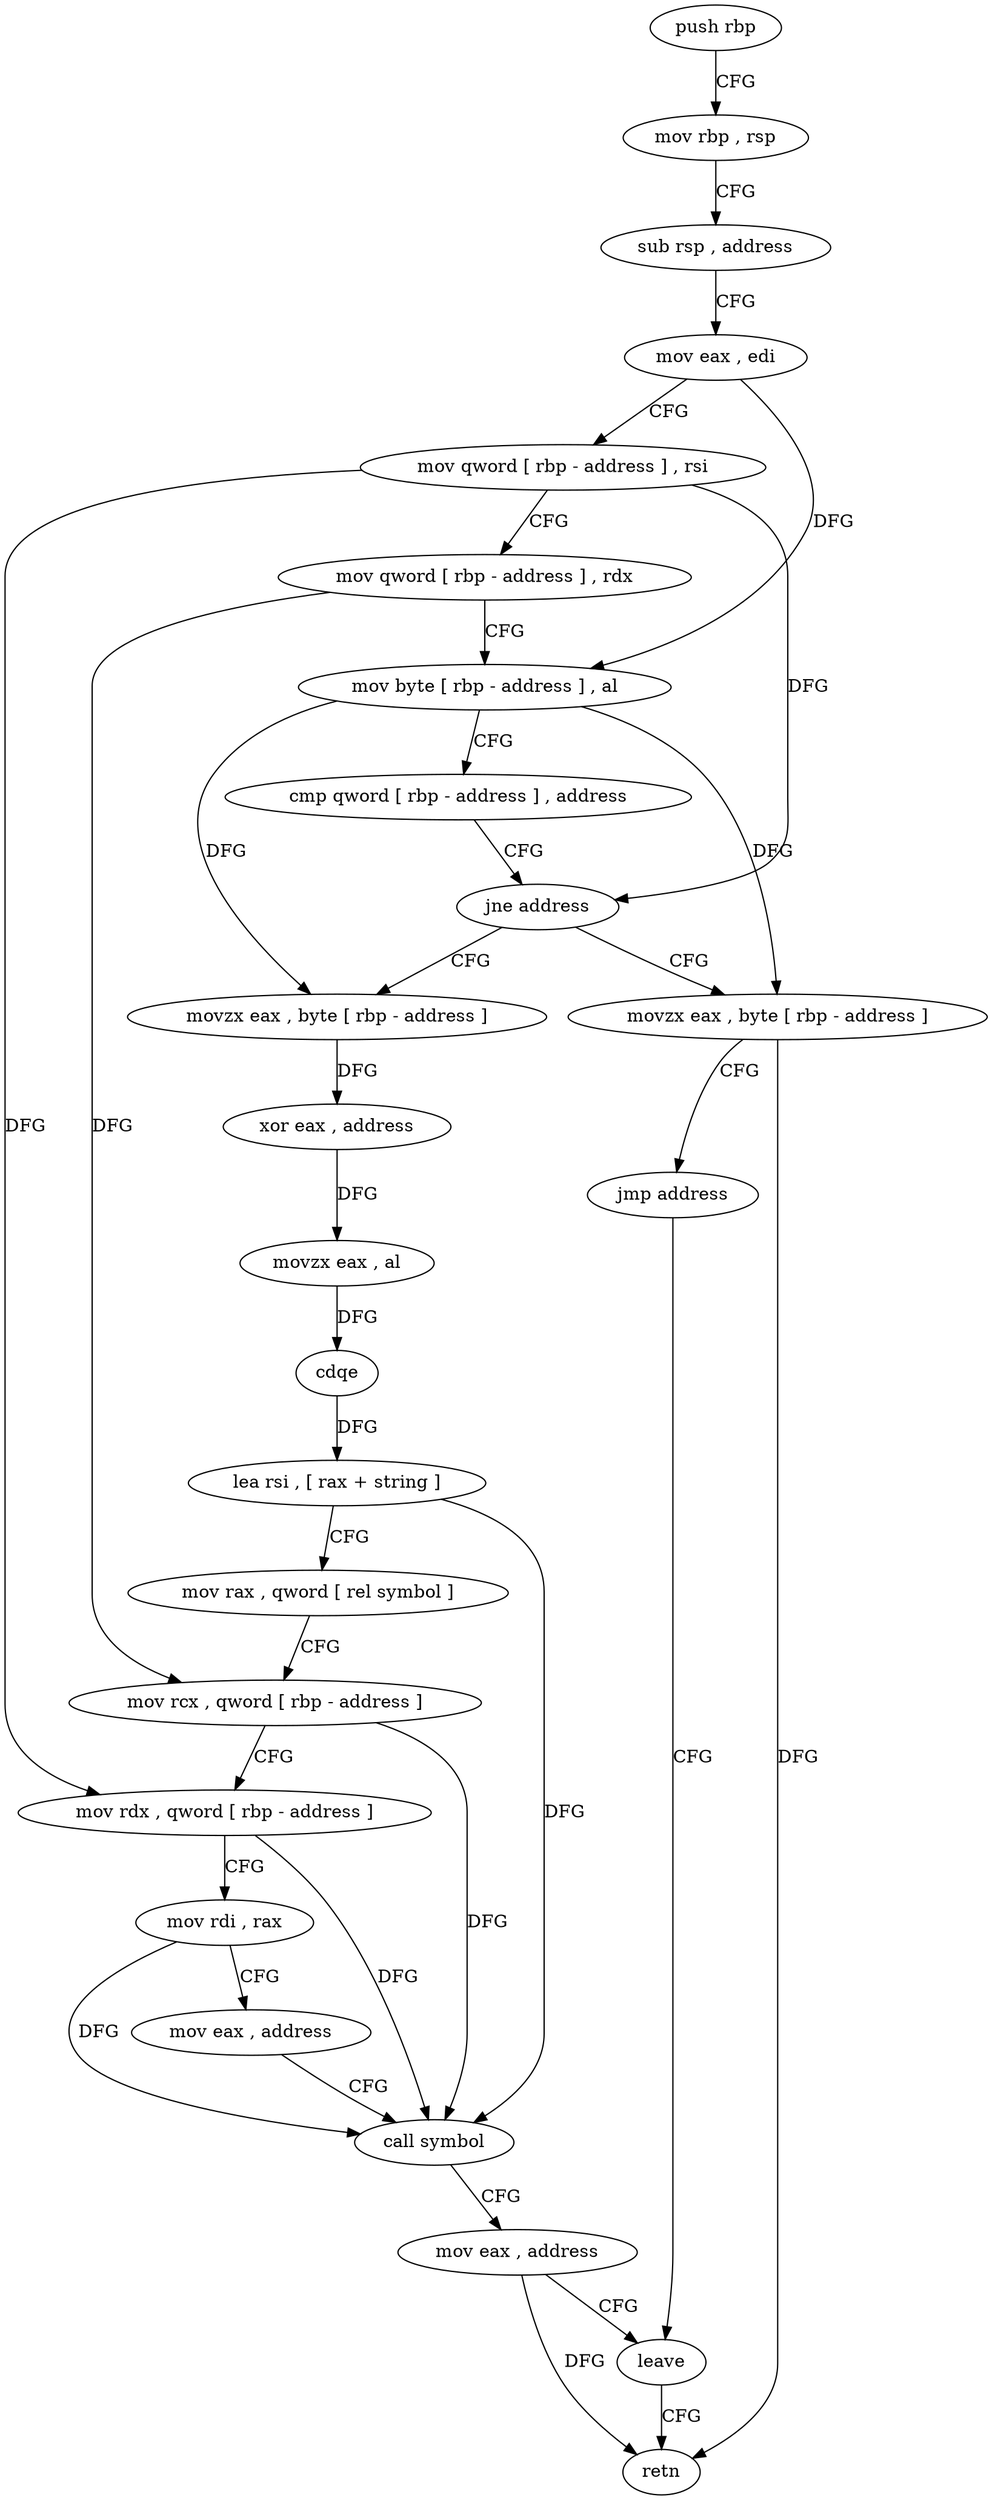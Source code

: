 digraph "func" {
"4332100" [label = "push rbp" ]
"4332101" [label = "mov rbp , rsp" ]
"4332104" [label = "sub rsp , address" ]
"4332108" [label = "mov eax , edi" ]
"4332110" [label = "mov qword [ rbp - address ] , rsi" ]
"4332114" [label = "mov qword [ rbp - address ] , rdx" ]
"4332118" [label = "mov byte [ rbp - address ] , al" ]
"4332121" [label = "cmp qword [ rbp - address ] , address" ]
"4332126" [label = "jne address" ]
"4332134" [label = "movzx eax , byte [ rbp - address ]" ]
"4332128" [label = "movzx eax , byte [ rbp - address ]" ]
"4332138" [label = "xor eax , address" ]
"4332141" [label = "movzx eax , al" ]
"4332144" [label = "cdqe" ]
"4332146" [label = "lea rsi , [ rax + string ]" ]
"4332153" [label = "mov rax , qword [ rel symbol ]" ]
"4332160" [label = "mov rcx , qword [ rbp - address ]" ]
"4332164" [label = "mov rdx , qword [ rbp - address ]" ]
"4332168" [label = "mov rdi , rax" ]
"4332171" [label = "mov eax , address" ]
"4332176" [label = "call symbol" ]
"4332181" [label = "mov eax , address" ]
"4332186" [label = "leave" ]
"4332132" [label = "jmp address" ]
"4332187" [label = "retn" ]
"4332100" -> "4332101" [ label = "CFG" ]
"4332101" -> "4332104" [ label = "CFG" ]
"4332104" -> "4332108" [ label = "CFG" ]
"4332108" -> "4332110" [ label = "CFG" ]
"4332108" -> "4332118" [ label = "DFG" ]
"4332110" -> "4332114" [ label = "CFG" ]
"4332110" -> "4332126" [ label = "DFG" ]
"4332110" -> "4332164" [ label = "DFG" ]
"4332114" -> "4332118" [ label = "CFG" ]
"4332114" -> "4332160" [ label = "DFG" ]
"4332118" -> "4332121" [ label = "CFG" ]
"4332118" -> "4332134" [ label = "DFG" ]
"4332118" -> "4332128" [ label = "DFG" ]
"4332121" -> "4332126" [ label = "CFG" ]
"4332126" -> "4332134" [ label = "CFG" ]
"4332126" -> "4332128" [ label = "CFG" ]
"4332134" -> "4332138" [ label = "DFG" ]
"4332128" -> "4332132" [ label = "CFG" ]
"4332128" -> "4332187" [ label = "DFG" ]
"4332138" -> "4332141" [ label = "DFG" ]
"4332141" -> "4332144" [ label = "DFG" ]
"4332144" -> "4332146" [ label = "DFG" ]
"4332146" -> "4332153" [ label = "CFG" ]
"4332146" -> "4332176" [ label = "DFG" ]
"4332153" -> "4332160" [ label = "CFG" ]
"4332160" -> "4332164" [ label = "CFG" ]
"4332160" -> "4332176" [ label = "DFG" ]
"4332164" -> "4332168" [ label = "CFG" ]
"4332164" -> "4332176" [ label = "DFG" ]
"4332168" -> "4332171" [ label = "CFG" ]
"4332168" -> "4332176" [ label = "DFG" ]
"4332171" -> "4332176" [ label = "CFG" ]
"4332176" -> "4332181" [ label = "CFG" ]
"4332181" -> "4332186" [ label = "CFG" ]
"4332181" -> "4332187" [ label = "DFG" ]
"4332186" -> "4332187" [ label = "CFG" ]
"4332132" -> "4332186" [ label = "CFG" ]
}
